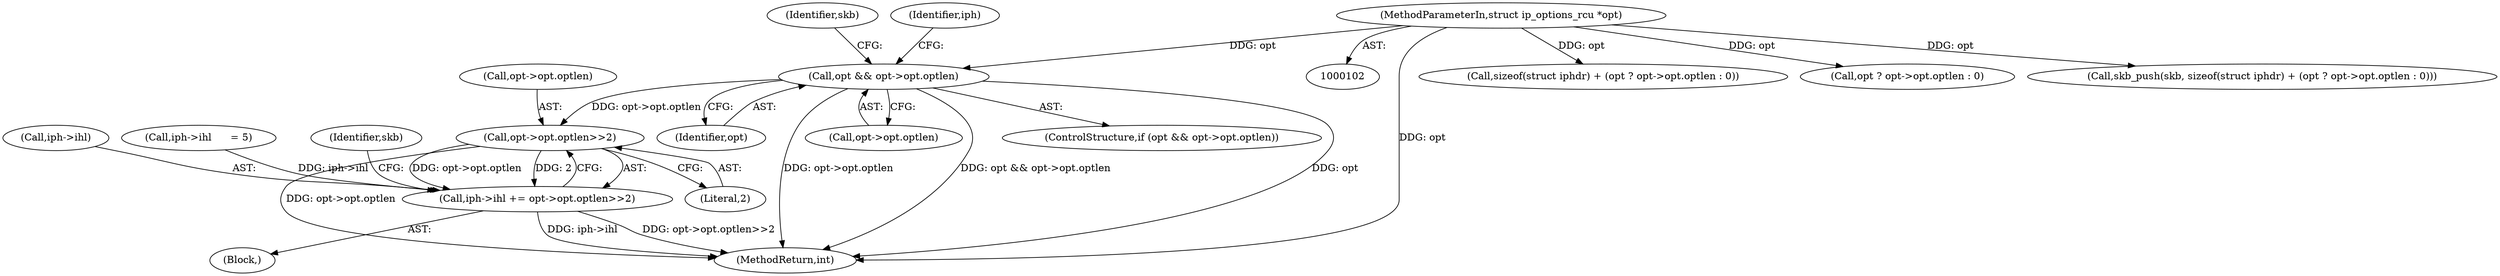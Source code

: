 digraph "0_linux_f6d8bd051c391c1c0458a30b2a7abcd939329259_21@pointer" {
"1000214" [label="(Call,opt && opt->opt.optlen)"];
"1000107" [label="(MethodParameterIn,struct ip_options_rcu *opt)"];
"1000226" [label="(Call,opt->opt.optlen>>2)"];
"1000222" [label="(Call,iph->ihl += opt->opt.optlen>>2)"];
"1000107" [label="(MethodParameterIn,struct ip_options_rcu *opt)"];
"1000234" [label="(Identifier,skb)"];
"1000244" [label="(Identifier,skb)"];
"1000226" [label="(Call,opt->opt.optlen>>2)"];
"1000221" [label="(Block,)"];
"1000224" [label="(Identifier,iph)"];
"1000259" [label="(MethodReturn,int)"];
"1000223" [label="(Call,iph->ihl)"];
"1000122" [label="(Call,sizeof(struct iphdr) + (opt ? opt->opt.optlen : 0))"];
"1000216" [label="(Call,opt->opt.optlen)"];
"1000213" [label="(ControlStructure,if (opt && opt->opt.optlen))"];
"1000125" [label="(Call,opt ? opt->opt.optlen : 0)"];
"1000232" [label="(Literal,2)"];
"1000227" [label="(Call,opt->opt.optlen)"];
"1000214" [label="(Call,opt && opt->opt.optlen)"];
"1000120" [label="(Call,skb_push(skb, sizeof(struct iphdr) + (opt ? opt->opt.optlen : 0)))"];
"1000222" [label="(Call,iph->ihl += opt->opt.optlen>>2)"];
"1000215" [label="(Identifier,opt)"];
"1000144" [label="(Call,iph->ihl      = 5)"];
"1000214" -> "1000213"  [label="AST: "];
"1000214" -> "1000215"  [label="CFG: "];
"1000214" -> "1000216"  [label="CFG: "];
"1000215" -> "1000214"  [label="AST: "];
"1000216" -> "1000214"  [label="AST: "];
"1000224" -> "1000214"  [label="CFG: "];
"1000244" -> "1000214"  [label="CFG: "];
"1000214" -> "1000259"  [label="DDG: opt->opt.optlen"];
"1000214" -> "1000259"  [label="DDG: opt && opt->opt.optlen"];
"1000214" -> "1000259"  [label="DDG: opt"];
"1000107" -> "1000214"  [label="DDG: opt"];
"1000214" -> "1000226"  [label="DDG: opt->opt.optlen"];
"1000107" -> "1000102"  [label="AST: "];
"1000107" -> "1000259"  [label="DDG: opt"];
"1000107" -> "1000120"  [label="DDG: opt"];
"1000107" -> "1000122"  [label="DDG: opt"];
"1000107" -> "1000125"  [label="DDG: opt"];
"1000226" -> "1000222"  [label="AST: "];
"1000226" -> "1000232"  [label="CFG: "];
"1000227" -> "1000226"  [label="AST: "];
"1000232" -> "1000226"  [label="AST: "];
"1000222" -> "1000226"  [label="CFG: "];
"1000226" -> "1000259"  [label="DDG: opt->opt.optlen"];
"1000226" -> "1000222"  [label="DDG: opt->opt.optlen"];
"1000226" -> "1000222"  [label="DDG: 2"];
"1000222" -> "1000221"  [label="AST: "];
"1000223" -> "1000222"  [label="AST: "];
"1000234" -> "1000222"  [label="CFG: "];
"1000222" -> "1000259"  [label="DDG: iph->ihl"];
"1000222" -> "1000259"  [label="DDG: opt->opt.optlen>>2"];
"1000144" -> "1000222"  [label="DDG: iph->ihl"];
}
